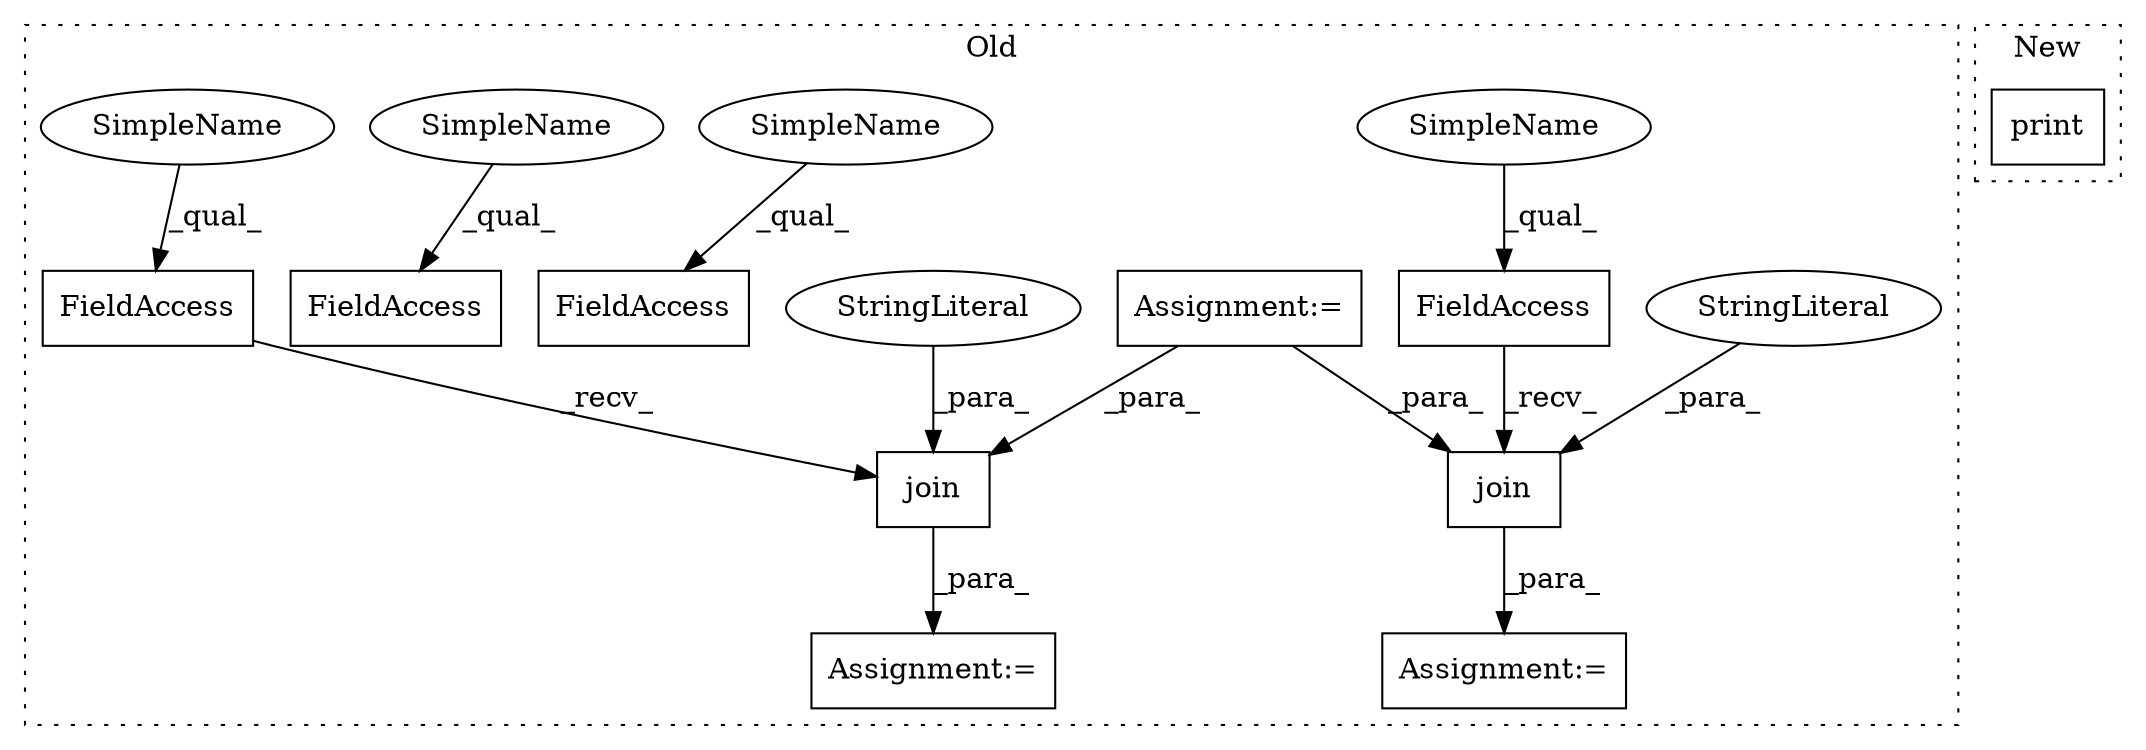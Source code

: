 digraph G {
subgraph cluster0 {
1 [label="join" a="32" s="4241,4264" l="5,1" shape="box"];
3 [label="FieldAccess" a="22" s="4233" l="7" shape="box"];
4 [label="StringLiteral" a="45" s="4252" l="12" shape="ellipse"];
5 [label="Assignment:=" a="7" s="4417" l="1" shape="box"];
6 [label="FieldAccess" a="22" s="4706" l="7" shape="box"];
7 [label="join" a="32" s="4714,4792" l="5,1" shape="box"];
8 [label="StringLiteral" a="45" s="4725" l="67" shape="ellipse"];
9 [label="FieldAccess" a="22" s="4597" l="7" shape="box"];
10 [label="Assignment:=" a="7" s="4705" l="1" shape="box"];
11 [label="Assignment:=" a="7" s="4170" l="1" shape="box"];
12 [label="FieldAccess" a="22" s="4487" l="7" shape="box"];
13 [label="SimpleName" a="42" s="4706" l="2" shape="ellipse"];
14 [label="SimpleName" a="42" s="4487" l="2" shape="ellipse"];
15 [label="SimpleName" a="42" s="4597" l="2" shape="ellipse"];
16 [label="SimpleName" a="42" s="4233" l="2" shape="ellipse"];
label = "Old";
style="dotted";
}
subgraph cluster1 {
2 [label="print" a="32" s="9432,9478" l="6,1" shape="box"];
label = "New";
style="dotted";
}
1 -> 5 [label="_para_"];
3 -> 1 [label="_recv_"];
4 -> 1 [label="_para_"];
6 -> 7 [label="_recv_"];
7 -> 10 [label="_para_"];
8 -> 7 [label="_para_"];
11 -> 1 [label="_para_"];
11 -> 7 [label="_para_"];
13 -> 6 [label="_qual_"];
14 -> 12 [label="_qual_"];
15 -> 9 [label="_qual_"];
16 -> 3 [label="_qual_"];
}